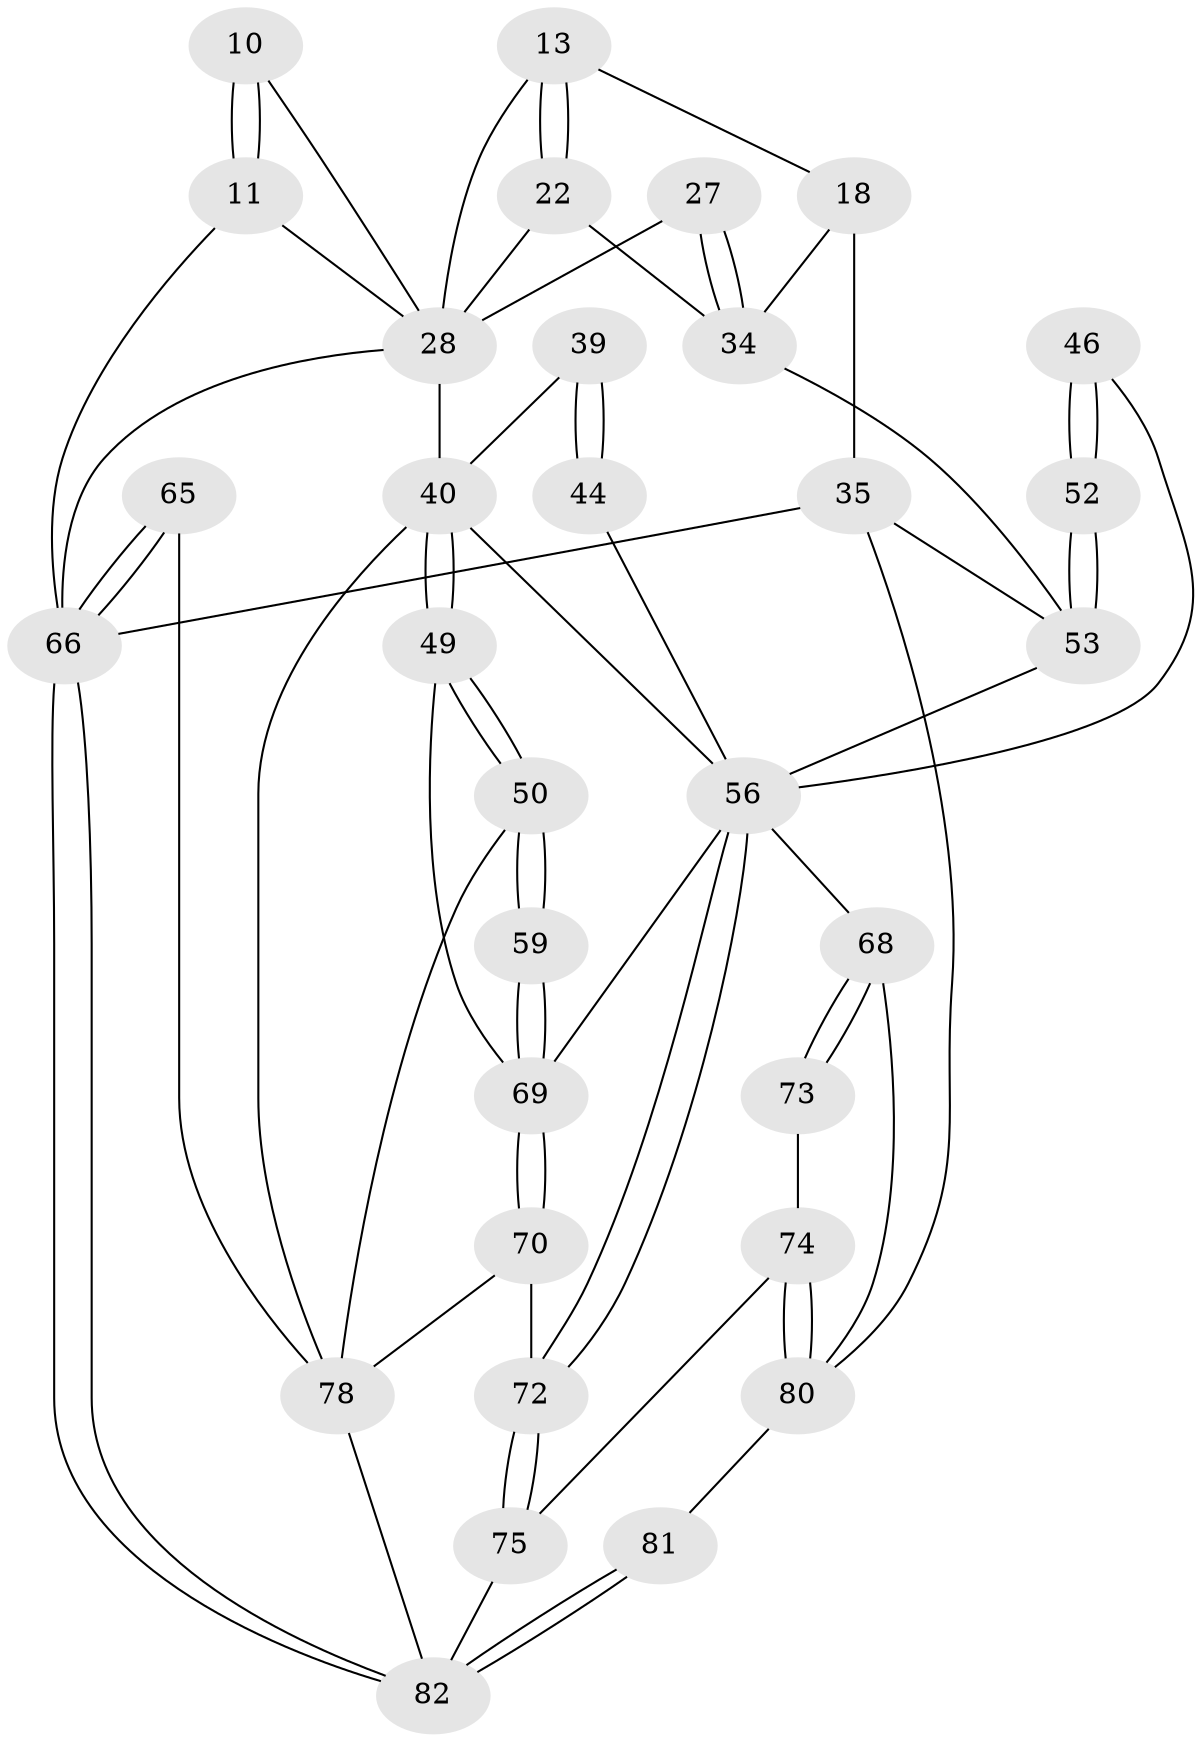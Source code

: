 // original degree distribution, {3: 0.024390243902439025, 4: 0.23170731707317074, 6: 0.2073170731707317, 5: 0.5365853658536586}
// Generated by graph-tools (version 1.1) at 2025/05/03/04/25 22:05:22]
// undirected, 32 vertices, 71 edges
graph export_dot {
graph [start="1"]
  node [color=gray90,style=filled];
  10 [pos="+0.395085582070726+0.16094862501096532"];
  11 [pos="+0.3023603625684298+0.19130372091787895",super="+7"];
  13 [pos="+0.5236977960853892+0.168887805110809",super="+8+12"];
  18 [pos="+1+0.23492295694333118",super="+14+3"];
  22 [pos="+0.4941116776724981+0.28771754596322135",super="+17"];
  27 [pos="+0.7008954949579674+0.3365683651150671"];
  28 [pos="+0.6182276307263966+0.45579112574476194",super="+23+20+24"];
  34 [pos="+1+0.43236932445043325",super="+26+16"];
  35 [pos="+1+1",super="+4"];
  39 [pos="+0.3648025488590719+0.5934126697279751",super="+38"];
  40 [pos="+0.241030966410236+0.5514798761489418",super="+33"];
  44 [pos="+0.41312514871246947+0.6522134129294851"];
  46 [pos="+0.7815122339395196+0.570298976339951"];
  49 [pos="+0.2755696346740389+0.6244277618467629"];
  50 [pos="+0.27502737028250873+0.7577150911509914"];
  52 [pos="+0.8359560973331581+0.7305213958527137",super="+45"];
  53 [pos="+0.829043107364045+0.7513951975374247",super="+36+37"];
  56 [pos="+0.48782322897619035+0.7742679636397113",super="+55"];
  59 [pos="+0.28065897842271265+0.7664519932388344"];
  65 [pos="+0+0.8488928408339583",super="+64"];
  66 [pos="+0+1",super="+5+25"];
  68 [pos="+0.7980296015699486+0.9740918787791152",super="+60+61"];
  69 [pos="+0.28185227684563585+0.8199513032249508",super="+57+58"];
  70 [pos="+0.27839445580719313+0.8452720853998175"];
  72 [pos="+0.36399369521560043+0.8813607606555472"];
  73 [pos="+0.5895834581082823+0.8340048113575047"];
  74 [pos="+0.5615408051552265+0.8850773365774794"];
  75 [pos="+0.3996779146093952+0.9518834589317511"];
  78 [pos="+0.15020970364861774+1",super="+63+71"];
  80 [pos="+0.5344907986211358+1",super="+67"];
  81 [pos="+0.3781995906458932+1"];
  82 [pos="+0.18466739375382304+1",super="+77+76+79"];
  10 -- 11 [weight=2];
  10 -- 11;
  10 -- 28;
  11 -- 66;
  11 -- 28;
  13 -- 22 [weight=2];
  13 -- 22;
  13 -- 18 [weight=2];
  13 -- 28;
  18 -- 35 [weight=2];
  18 -- 34 [weight=2];
  22 -- 28;
  22 -- 34;
  27 -- 28;
  27 -- 34 [weight=2];
  27 -- 34;
  28 -- 40 [weight=3];
  28 -- 66;
  34 -- 53;
  35 -- 66 [weight=2];
  35 -- 53;
  35 -- 80;
  39 -- 40 [weight=2];
  39 -- 44 [weight=2];
  39 -- 44;
  40 -- 49;
  40 -- 49;
  40 -- 56;
  40 -- 78;
  44 -- 56;
  46 -- 52 [weight=2];
  46 -- 52;
  46 -- 56;
  49 -- 50;
  49 -- 50;
  49 -- 69;
  50 -- 59;
  50 -- 59;
  50 -- 78;
  52 -- 53 [weight=2];
  52 -- 53;
  53 -- 56;
  56 -- 72;
  56 -- 72;
  56 -- 69 [weight=2];
  56 -- 68 [weight=2];
  59 -- 69 [weight=2];
  59 -- 69;
  65 -- 66 [weight=2];
  65 -- 66;
  65 -- 78 [weight=2];
  66 -- 82;
  66 -- 82;
  68 -- 73 [weight=2];
  68 -- 73;
  68 -- 80;
  69 -- 70;
  69 -- 70;
  70 -- 72;
  70 -- 78;
  72 -- 75;
  72 -- 75;
  73 -- 74;
  74 -- 75;
  74 -- 80;
  74 -- 80;
  75 -- 82;
  78 -- 82 [weight=2];
  80 -- 81;
  81 -- 82 [weight=2];
  81 -- 82;
}
